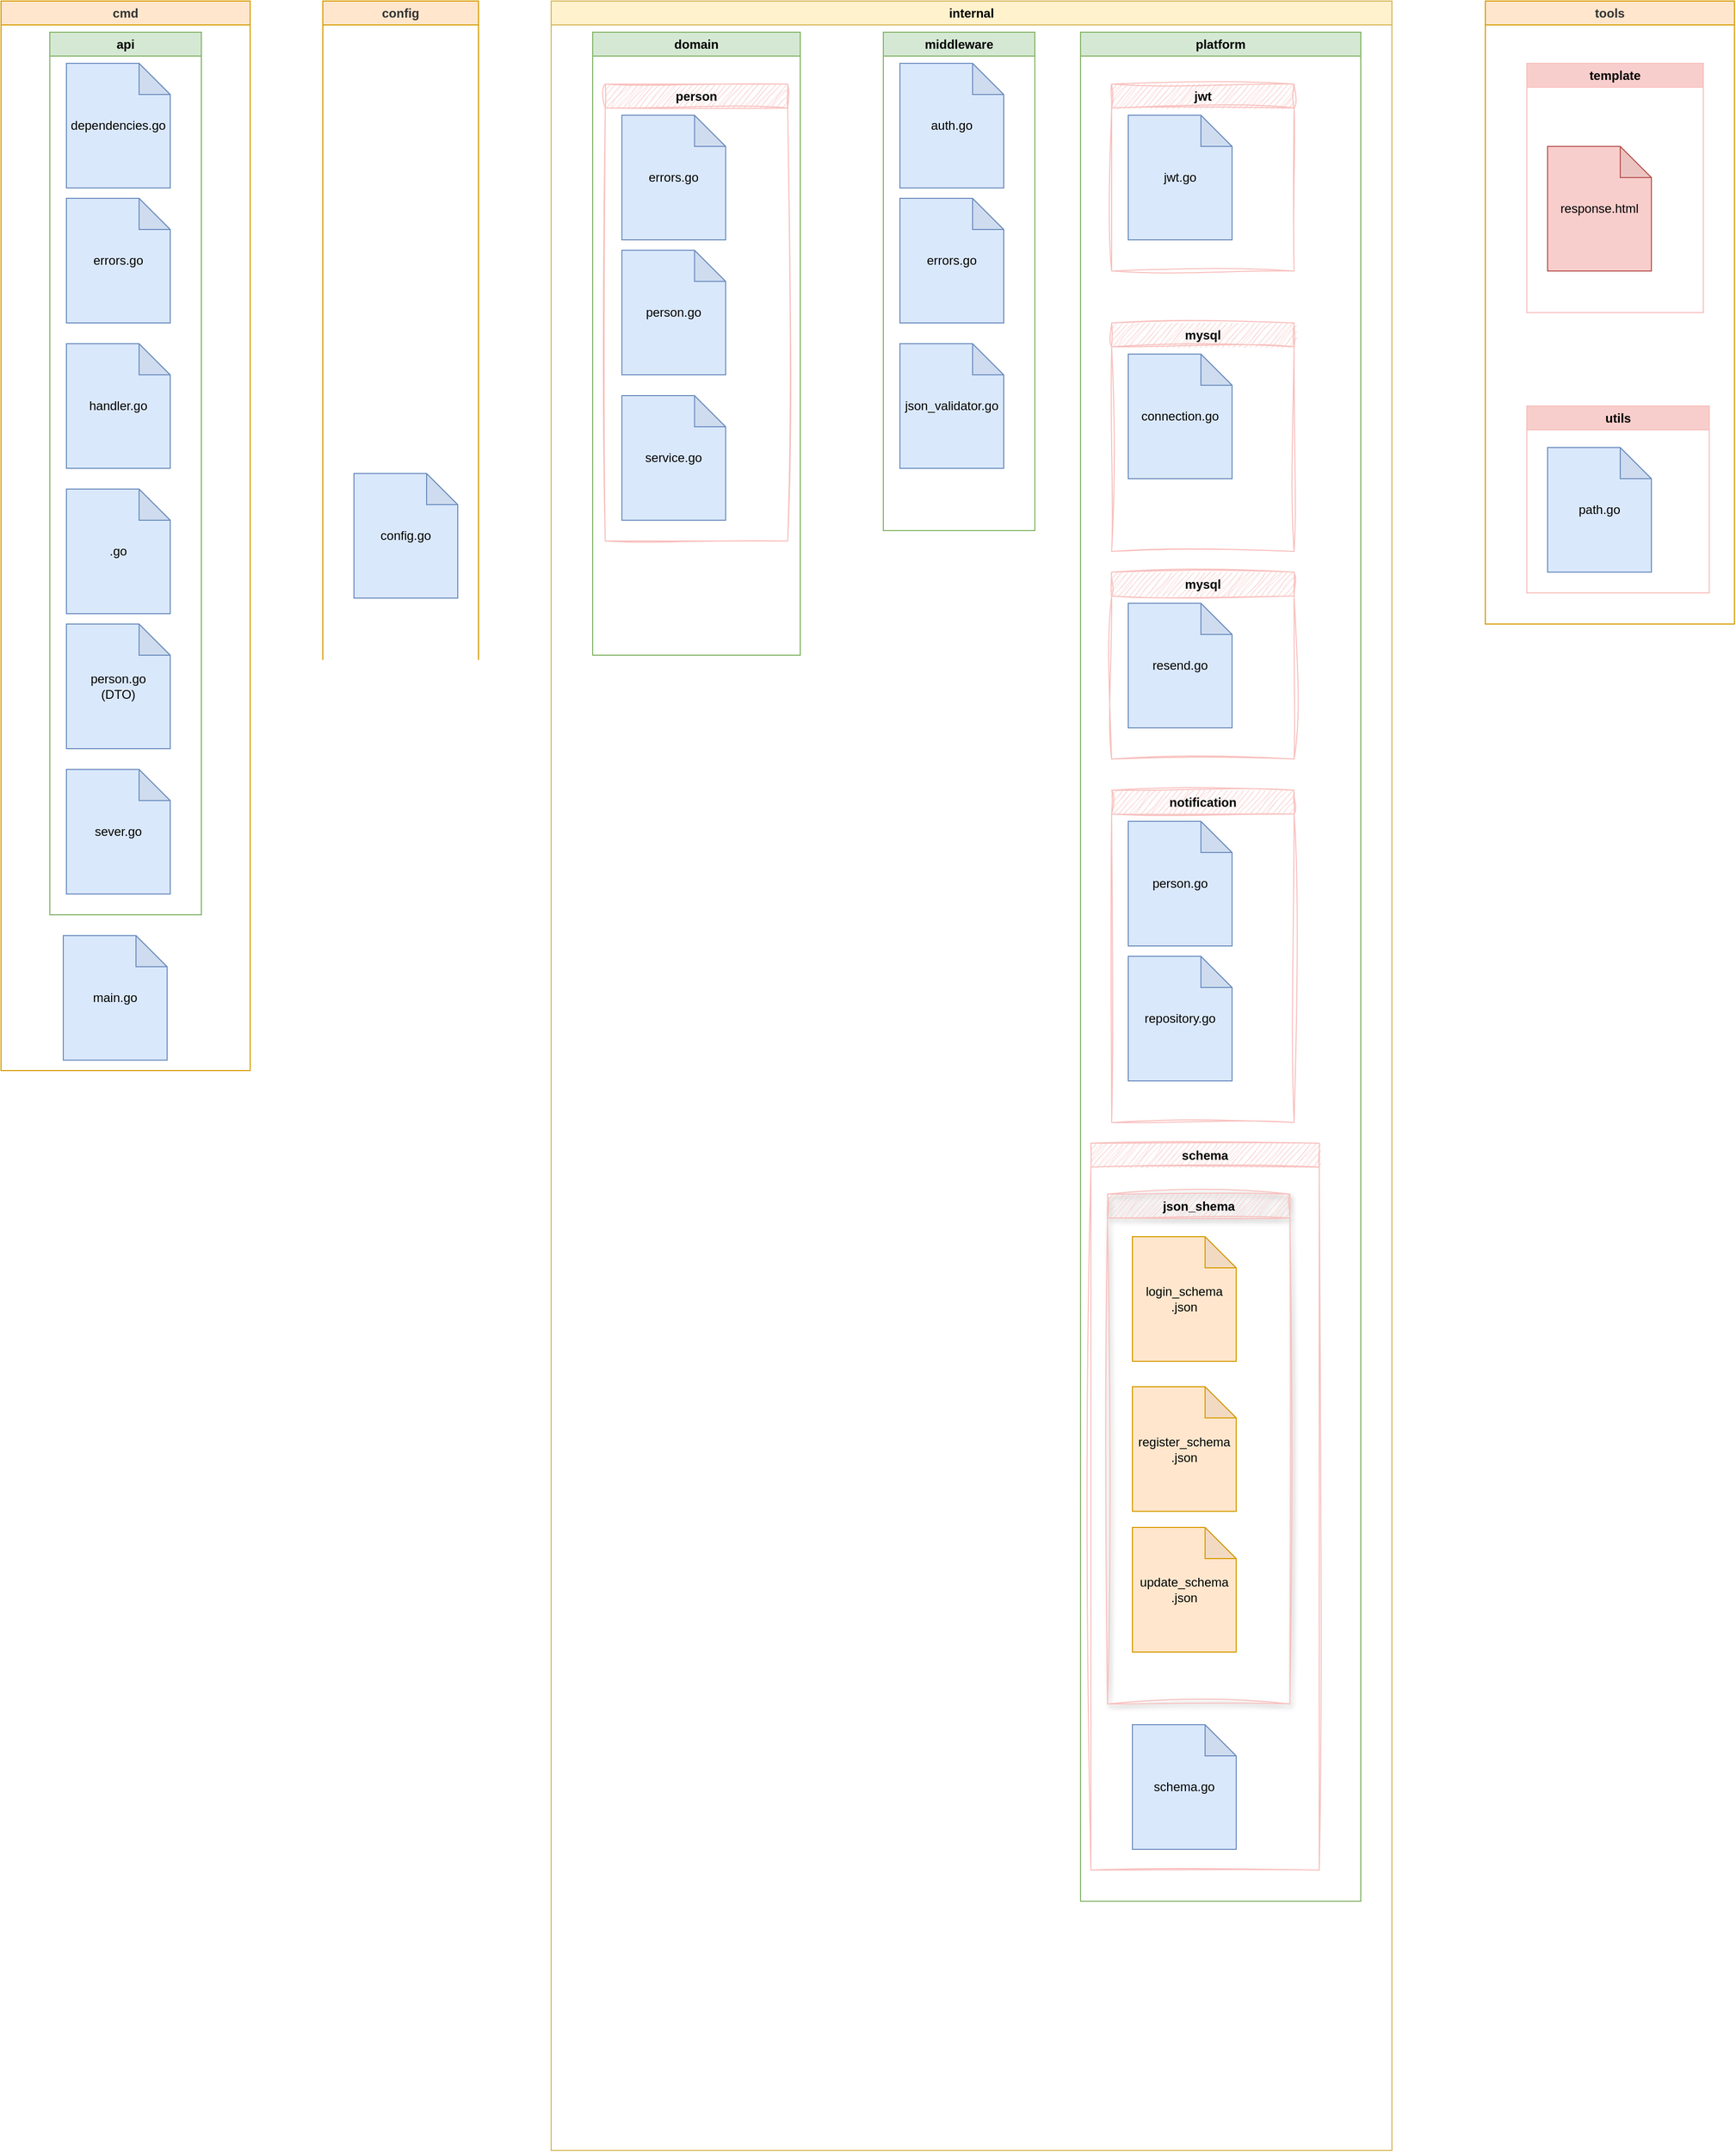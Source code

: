 <mxfile version="28.1.2">
  <diagram name="Página-1" id="e38UbT29Kqghq3w7yru9">
    <mxGraphModel dx="3813" dy="2117" grid="1" gridSize="10" guides="1" tooltips="1" connect="1" arrows="1" fold="1" page="1" pageScale="1" pageWidth="827" pageHeight="1169" math="0" shadow="0">
      <root>
        <mxCell id="0" />
        <mxCell id="1" parent="0" />
        <mxCell id="GW13eoubw-cd3XYsjpFc-3" value="cmd" style="swimlane;whiteSpace=wrap;html=1;fillColor=#ffe6cc;fontColor=#333333;strokeColor=#d79b00;gradientColor=none;swimlaneFillColor=default;" parent="1" vertex="1">
          <mxGeometry x="40" y="20" width="240" height="1030" as="geometry" />
        </mxCell>
        <mxCell id="GW13eoubw-cd3XYsjpFc-5" value="api" style="swimlane;whiteSpace=wrap;html=1;fillColor=#d5e8d4;strokeColor=#82b366;gradientColor=none;swimlaneFillColor=none;" parent="GW13eoubw-cd3XYsjpFc-3" vertex="1">
          <mxGeometry x="47" y="30" width="146" height="850" as="geometry">
            <mxRectangle x="47" y="30" width="60" height="30" as="alternateBounds" />
          </mxGeometry>
        </mxCell>
        <mxCell id="GW13eoubw-cd3XYsjpFc-6" value="dependencies.go" style="shape=note;whiteSpace=wrap;html=1;backgroundOutline=1;darkOpacity=0.05;fillColor=#dae8fc;strokeColor=#6c8ebf;" parent="GW13eoubw-cd3XYsjpFc-5" vertex="1">
          <mxGeometry x="16" y="30" width="100" height="120" as="geometry" />
        </mxCell>
        <mxCell id="GW13eoubw-cd3XYsjpFc-7" value="errors.go" style="shape=note;whiteSpace=wrap;html=1;backgroundOutline=1;darkOpacity=0.05;fillColor=#dae8fc;strokeColor=#6c8ebf;" parent="GW13eoubw-cd3XYsjpFc-5" vertex="1">
          <mxGeometry x="16" y="160" width="100" height="120" as="geometry" />
        </mxCell>
        <mxCell id="GW13eoubw-cd3XYsjpFc-8" value="handler.go" style="shape=note;whiteSpace=wrap;html=1;backgroundOutline=1;darkOpacity=0.05;fillColor=#dae8fc;strokeColor=#6c8ebf;" parent="GW13eoubw-cd3XYsjpFc-5" vertex="1">
          <mxGeometry x="16" y="300" width="100" height="120" as="geometry" />
        </mxCell>
        <mxCell id="GW13eoubw-cd3XYsjpFc-12" value="sever.go" style="shape=note;whiteSpace=wrap;html=1;backgroundOutline=1;darkOpacity=0.05;fillColor=#dae8fc;strokeColor=#6c8ebf;" parent="GW13eoubw-cd3XYsjpFc-5" vertex="1">
          <mxGeometry x="16" y="710" width="100" height="120" as="geometry" />
        </mxCell>
        <mxCell id="GW13eoubw-cd3XYsjpFc-11" value="person.go&lt;div&gt;(DTO)&lt;/div&gt;" style="shape=note;whiteSpace=wrap;html=1;backgroundOutline=1;darkOpacity=0.05;fillColor=#dae8fc;strokeColor=#6c8ebf;" parent="GW13eoubw-cd3XYsjpFc-5" vertex="1">
          <mxGeometry x="16" y="570" width="100" height="120" as="geometry" />
        </mxCell>
        <mxCell id="5akqq3fyf1NxBz5ScIn9-38" value=".go" style="shape=note;whiteSpace=wrap;html=1;backgroundOutline=1;darkOpacity=0.05;fillColor=#dae8fc;strokeColor=#6c8ebf;" vertex="1" parent="GW13eoubw-cd3XYsjpFc-5">
          <mxGeometry x="16" y="440" width="100" height="120" as="geometry" />
        </mxCell>
        <mxCell id="GW13eoubw-cd3XYsjpFc-4" value="main.go" style="shape=note;whiteSpace=wrap;html=1;backgroundOutline=1;darkOpacity=0.05;fillColor=#dae8fc;strokeColor=#6c8ebf;" parent="GW13eoubw-cd3XYsjpFc-3" vertex="1">
          <mxGeometry x="60" y="900" width="100" height="120" as="geometry" />
        </mxCell>
        <mxCell id="GW13eoubw-cd3XYsjpFc-14" value="config" style="swimlane;whiteSpace=wrap;html=1;fillColor=#ffe6cc;fontColor=#333333;strokeColor=#d79b00;swimlaneFillColor=default;" parent="1" vertex="1">
          <mxGeometry x="350" y="20" width="150" height="1030" as="geometry" />
        </mxCell>
        <mxCell id="GW13eoubw-cd3XYsjpFc-21" value="config.go" style="shape=note;whiteSpace=wrap;html=1;backgroundOutline=1;darkOpacity=0.05;fillColor=#dae8fc;strokeColor=#6c8ebf;" parent="GW13eoubw-cd3XYsjpFc-14" vertex="1">
          <mxGeometry x="30" y="455" width="100" height="120" as="geometry" />
        </mxCell>
        <mxCell id="GW13eoubw-cd3XYsjpFc-25" value="internal" style="swimlane;whiteSpace=wrap;html=1;fillColor=#fff2cc;strokeColor=#d6b656;swimlaneFillColor=default;" parent="1" vertex="1">
          <mxGeometry x="570" y="20" width="810" height="2070" as="geometry" />
        </mxCell>
        <mxCell id="GW13eoubw-cd3XYsjpFc-26" value="domain" style="swimlane;whiteSpace=wrap;html=1;fillColor=#d5e8d4;strokeColor=#82b366;" parent="GW13eoubw-cd3XYsjpFc-25" vertex="1">
          <mxGeometry x="40" y="30" width="200" height="600" as="geometry">
            <mxRectangle x="47" y="30" width="80" height="30" as="alternateBounds" />
          </mxGeometry>
        </mxCell>
        <mxCell id="4H_xA333mF8L2NYDEQ_P-5" value="person" style="swimlane;whiteSpace=wrap;html=1;fillColor=#f8cecc;strokeColor=light-dark(#f8c0be, #d7817e);rounded=0;shadow=0;glass=0;swimlaneLine=1;sketch=1;curveFitting=1;jiggle=2;" parent="GW13eoubw-cd3XYsjpFc-26" vertex="1">
          <mxGeometry x="12.13" y="50" width="175.75" height="440" as="geometry">
            <mxRectangle x="12.13" y="50" width="80" height="30" as="alternateBounds" />
          </mxGeometry>
        </mxCell>
        <mxCell id="4H_xA333mF8L2NYDEQ_P-6" value="errors.go" style="shape=note;whiteSpace=wrap;html=1;backgroundOutline=1;darkOpacity=0.05;fillColor=#dae8fc;strokeColor=#6c8ebf;" parent="4H_xA333mF8L2NYDEQ_P-5" vertex="1">
          <mxGeometry x="16" y="30" width="100" height="120" as="geometry" />
        </mxCell>
        <mxCell id="4H_xA333mF8L2NYDEQ_P-7" value="person.go" style="shape=note;whiteSpace=wrap;html=1;backgroundOutline=1;darkOpacity=0.05;fillColor=#dae8fc;strokeColor=#6c8ebf;" parent="4H_xA333mF8L2NYDEQ_P-5" vertex="1">
          <mxGeometry x="16" y="160" width="100" height="120" as="geometry" />
        </mxCell>
        <mxCell id="4H_xA333mF8L2NYDEQ_P-8" value="service.go" style="shape=note;whiteSpace=wrap;html=1;backgroundOutline=1;darkOpacity=0.05;fillColor=#dae8fc;strokeColor=#6c8ebf;" parent="4H_xA333mF8L2NYDEQ_P-5" vertex="1">
          <mxGeometry x="16" y="300" width="100" height="120" as="geometry" />
        </mxCell>
        <mxCell id="GW13eoubw-cd3XYsjpFc-42" value="middleware" style="swimlane;whiteSpace=wrap;html=1;fillColor=#d5e8d4;strokeColor=#82b366;" parent="GW13eoubw-cd3XYsjpFc-25" vertex="1">
          <mxGeometry x="320" y="30" width="146" height="480" as="geometry" />
        </mxCell>
        <mxCell id="GW13eoubw-cd3XYsjpFc-43" value="auth.go" style="shape=note;whiteSpace=wrap;html=1;backgroundOutline=1;darkOpacity=0.05;fillColor=#dae8fc;strokeColor=#6c8ebf;" parent="GW13eoubw-cd3XYsjpFc-42" vertex="1">
          <mxGeometry x="16" y="30" width="100" height="120" as="geometry" />
        </mxCell>
        <mxCell id="GW13eoubw-cd3XYsjpFc-44" value="errors.go" style="shape=note;whiteSpace=wrap;html=1;backgroundOutline=1;darkOpacity=0.05;fillColor=#dae8fc;strokeColor=#6c8ebf;" parent="GW13eoubw-cd3XYsjpFc-42" vertex="1">
          <mxGeometry x="16" y="160" width="100" height="120" as="geometry" />
        </mxCell>
        <mxCell id="GW13eoubw-cd3XYsjpFc-45" value="json_validator.go" style="shape=note;whiteSpace=wrap;html=1;backgroundOutline=1;darkOpacity=0.05;fillColor=#dae8fc;strokeColor=#6c8ebf;" parent="GW13eoubw-cd3XYsjpFc-42" vertex="1">
          <mxGeometry x="16" y="300" width="100" height="120" as="geometry" />
        </mxCell>
        <mxCell id="GW13eoubw-cd3XYsjpFc-48" value="platform" style="swimlane;whiteSpace=wrap;html=1;fillColor=#d5e8d4;strokeColor=#82b366;" parent="GW13eoubw-cd3XYsjpFc-25" vertex="1">
          <mxGeometry x="510" y="30" width="270" height="1800" as="geometry" />
        </mxCell>
        <mxCell id="5akqq3fyf1NxBz5ScIn9-6" value="jwt" style="swimlane;whiteSpace=wrap;html=1;fillColor=#f8cecc;strokeColor=light-dark(#f8c0be, #d7817e);rounded=0;shadow=0;glass=0;swimlaneLine=1;sketch=1;curveFitting=1;jiggle=2;" vertex="1" parent="GW13eoubw-cd3XYsjpFc-48">
          <mxGeometry x="30" y="50" width="175.75" height="180" as="geometry">
            <mxRectangle x="12.13" y="50" width="80" height="30" as="alternateBounds" />
          </mxGeometry>
        </mxCell>
        <mxCell id="5akqq3fyf1NxBz5ScIn9-7" value="jwt.go" style="shape=note;whiteSpace=wrap;html=1;backgroundOutline=1;darkOpacity=0.05;fillColor=#dae8fc;strokeColor=#6c8ebf;" vertex="1" parent="5akqq3fyf1NxBz5ScIn9-6">
          <mxGeometry x="16" y="30" width="100" height="120" as="geometry" />
        </mxCell>
        <mxCell id="5akqq3fyf1NxBz5ScIn9-10" value="mysql" style="swimlane;whiteSpace=wrap;html=1;fillColor=#f8cecc;strokeColor=light-dark(#f8c0be, #d7817e);rounded=0;shadow=0;glass=0;swimlaneLine=1;sketch=1;curveFitting=1;jiggle=2;" vertex="1" parent="GW13eoubw-cd3XYsjpFc-48">
          <mxGeometry x="30" y="280" width="175.75" height="220" as="geometry">
            <mxRectangle x="12.13" y="50" width="80" height="30" as="alternateBounds" />
          </mxGeometry>
        </mxCell>
        <mxCell id="5akqq3fyf1NxBz5ScIn9-11" value="connection.go" style="shape=note;whiteSpace=wrap;html=1;backgroundOutline=1;darkOpacity=0.05;fillColor=#dae8fc;strokeColor=#6c8ebf;" vertex="1" parent="5akqq3fyf1NxBz5ScIn9-10">
          <mxGeometry x="16" y="30" width="100" height="120" as="geometry" />
        </mxCell>
        <mxCell id="5akqq3fyf1NxBz5ScIn9-14" value="mysql" style="swimlane;whiteSpace=wrap;html=1;fillColor=#f8cecc;strokeColor=light-dark(#f8c0be, #d7817e);rounded=0;shadow=0;glass=0;swimlaneLine=1;sketch=1;curveFitting=1;jiggle=2;" vertex="1" parent="GW13eoubw-cd3XYsjpFc-48">
          <mxGeometry x="30" y="520" width="175.75" height="180" as="geometry">
            <mxRectangle x="12.13" y="50" width="80" height="30" as="alternateBounds" />
          </mxGeometry>
        </mxCell>
        <mxCell id="5akqq3fyf1NxBz5ScIn9-15" value="resend.go" style="shape=note;whiteSpace=wrap;html=1;backgroundOutline=1;darkOpacity=0.05;fillColor=#dae8fc;strokeColor=#6c8ebf;" vertex="1" parent="5akqq3fyf1NxBz5ScIn9-14">
          <mxGeometry x="16" y="30" width="100" height="120" as="geometry" />
        </mxCell>
        <mxCell id="5akqq3fyf1NxBz5ScIn9-18" value="notification" style="swimlane;whiteSpace=wrap;html=1;fillColor=#f8cecc;strokeColor=light-dark(#f8c0be, #d7817e);rounded=0;shadow=0;glass=0;swimlaneLine=1;sketch=1;curveFitting=1;jiggle=2;" vertex="1" parent="GW13eoubw-cd3XYsjpFc-48">
          <mxGeometry x="30" y="730" width="175.75" height="320" as="geometry">
            <mxRectangle x="12.13" y="50" width="80" height="30" as="alternateBounds" />
          </mxGeometry>
        </mxCell>
        <mxCell id="5akqq3fyf1NxBz5ScIn9-19" value="person.go" style="shape=note;whiteSpace=wrap;html=1;backgroundOutline=1;darkOpacity=0.05;fillColor=#dae8fc;strokeColor=#6c8ebf;" vertex="1" parent="5akqq3fyf1NxBz5ScIn9-18">
          <mxGeometry x="16" y="30" width="100" height="120" as="geometry" />
        </mxCell>
        <mxCell id="5akqq3fyf1NxBz5ScIn9-20" value="repository.go" style="shape=note;whiteSpace=wrap;html=1;backgroundOutline=1;darkOpacity=0.05;fillColor=#dae8fc;strokeColor=#6c8ebf;" vertex="1" parent="5akqq3fyf1NxBz5ScIn9-18">
          <mxGeometry x="16" y="160" width="100" height="120" as="geometry" />
        </mxCell>
        <mxCell id="5akqq3fyf1NxBz5ScIn9-22" value="schema" style="swimlane;whiteSpace=wrap;html=1;fillColor=#f8cecc;strokeColor=light-dark(#f8c0be, #d7817e);rounded=0;shadow=0;glass=0;swimlaneLine=1;sketch=1;curveFitting=1;jiggle=2;" vertex="1" parent="GW13eoubw-cd3XYsjpFc-48">
          <mxGeometry x="10" y="1070" width="220" height="700" as="geometry">
            <mxRectangle x="12.13" y="50" width="80" height="30" as="alternateBounds" />
          </mxGeometry>
        </mxCell>
        <mxCell id="5akqq3fyf1NxBz5ScIn9-25" value="json_shema" style="swimlane;whiteSpace=wrap;html=1;fillColor=#f8cecc;strokeColor=light-dark(#f8c0be, #d7817e);rounded=0;shadow=1;glass=0;swimlaneLine=1;sketch=1;curveFitting=1;jiggle=2;gradientColor=none;swimlaneFillColor=none;" vertex="1" parent="5akqq3fyf1NxBz5ScIn9-22">
          <mxGeometry x="16" y="49" width="175.75" height="491" as="geometry">
            <mxRectangle x="12.13" y="50" width="80" height="30" as="alternateBounds" />
          </mxGeometry>
        </mxCell>
        <mxCell id="5akqq3fyf1NxBz5ScIn9-26" value="login_schema&lt;div&gt;.json&lt;/div&gt;" style="shape=note;whiteSpace=wrap;html=1;backgroundOutline=1;darkOpacity=0.05;fillColor=#ffe6cc;strokeColor=#d79b00;" vertex="1" parent="5akqq3fyf1NxBz5ScIn9-25">
          <mxGeometry x="24" y="41" width="100" height="120" as="geometry" />
        </mxCell>
        <mxCell id="5akqq3fyf1NxBz5ScIn9-27" value="register_schema&lt;div&gt;.json&lt;/div&gt;" style="shape=note;whiteSpace=wrap;html=1;backgroundOutline=1;darkOpacity=0.05;fillColor=#ffe6cc;strokeColor=#d79b00;" vertex="1" parent="5akqq3fyf1NxBz5ScIn9-25">
          <mxGeometry x="24" y="185.5" width="100" height="120" as="geometry" />
        </mxCell>
        <mxCell id="5akqq3fyf1NxBz5ScIn9-28" value="update_schema&lt;div&gt;.json&lt;/div&gt;" style="shape=note;whiteSpace=wrap;html=1;backgroundOutline=1;darkOpacity=0.05;fillColor=#ffe6cc;strokeColor=#d79b00;" vertex="1" parent="5akqq3fyf1NxBz5ScIn9-25">
          <mxGeometry x="24" y="321" width="100" height="120" as="geometry" />
        </mxCell>
        <mxCell id="5akqq3fyf1NxBz5ScIn9-29" value="schema.go" style="shape=note;whiteSpace=wrap;html=1;backgroundOutline=1;darkOpacity=0.05;fillColor=#dae8fc;strokeColor=#6c8ebf;" vertex="1" parent="5akqq3fyf1NxBz5ScIn9-22">
          <mxGeometry x="40" y="560" width="100" height="120" as="geometry" />
        </mxCell>
        <mxCell id="5akqq3fyf1NxBz5ScIn9-30" value="tools" style="swimlane;whiteSpace=wrap;html=1;fillColor=#ffe6cc;fontColor=#333333;strokeColor=#d79b00;gradientColor=none;swimlaneFillColor=default;" vertex="1" parent="1">
          <mxGeometry x="1470" y="20" width="240" height="600" as="geometry" />
        </mxCell>
        <mxCell id="5akqq3fyf1NxBz5ScIn9-47" value="utils" style="swimlane;whiteSpace=wrap;html=1;fillColor=#f8cecc;strokeColor=light-dark(#f8c0be, #d7817e);rounded=0;shadow=0;glass=0;swimlaneLine=1;" vertex="1" parent="5akqq3fyf1NxBz5ScIn9-30">
          <mxGeometry x="40.0" y="390" width="175.75" height="180" as="geometry">
            <mxRectangle x="12.13" y="50" width="80" height="30" as="alternateBounds" />
          </mxGeometry>
        </mxCell>
        <mxCell id="5akqq3fyf1NxBz5ScIn9-48" value="path.go" style="shape=note;whiteSpace=wrap;html=1;backgroundOutline=1;darkOpacity=0.05;fillColor=#dae8fc;strokeColor=#6c8ebf;" vertex="1" parent="5akqq3fyf1NxBz5ScIn9-47">
          <mxGeometry x="20" y="40" width="100" height="120" as="geometry" />
        </mxCell>
        <mxCell id="5akqq3fyf1NxBz5ScIn9-49" value="template" style="swimlane;whiteSpace=wrap;html=1;fillColor=#f8cecc;strokeColor=light-dark(#f8c0be, #d7817e);rounded=0;shadow=0;glass=0;swimlaneLine=1;" vertex="1" parent="5akqq3fyf1NxBz5ScIn9-30">
          <mxGeometry x="40" y="60" width="170" height="240" as="geometry">
            <mxRectangle x="12.13" y="50" width="80" height="30" as="alternateBounds" />
          </mxGeometry>
        </mxCell>
        <mxCell id="5akqq3fyf1NxBz5ScIn9-50" value="response.html" style="shape=note;whiteSpace=wrap;html=1;backgroundOutline=1;darkOpacity=0.05;fillColor=#f8cecc;strokeColor=#b85450;" vertex="1" parent="5akqq3fyf1NxBz5ScIn9-49">
          <mxGeometry x="20.0" y="80" width="100" height="120" as="geometry" />
        </mxCell>
      </root>
    </mxGraphModel>
  </diagram>
</mxfile>
